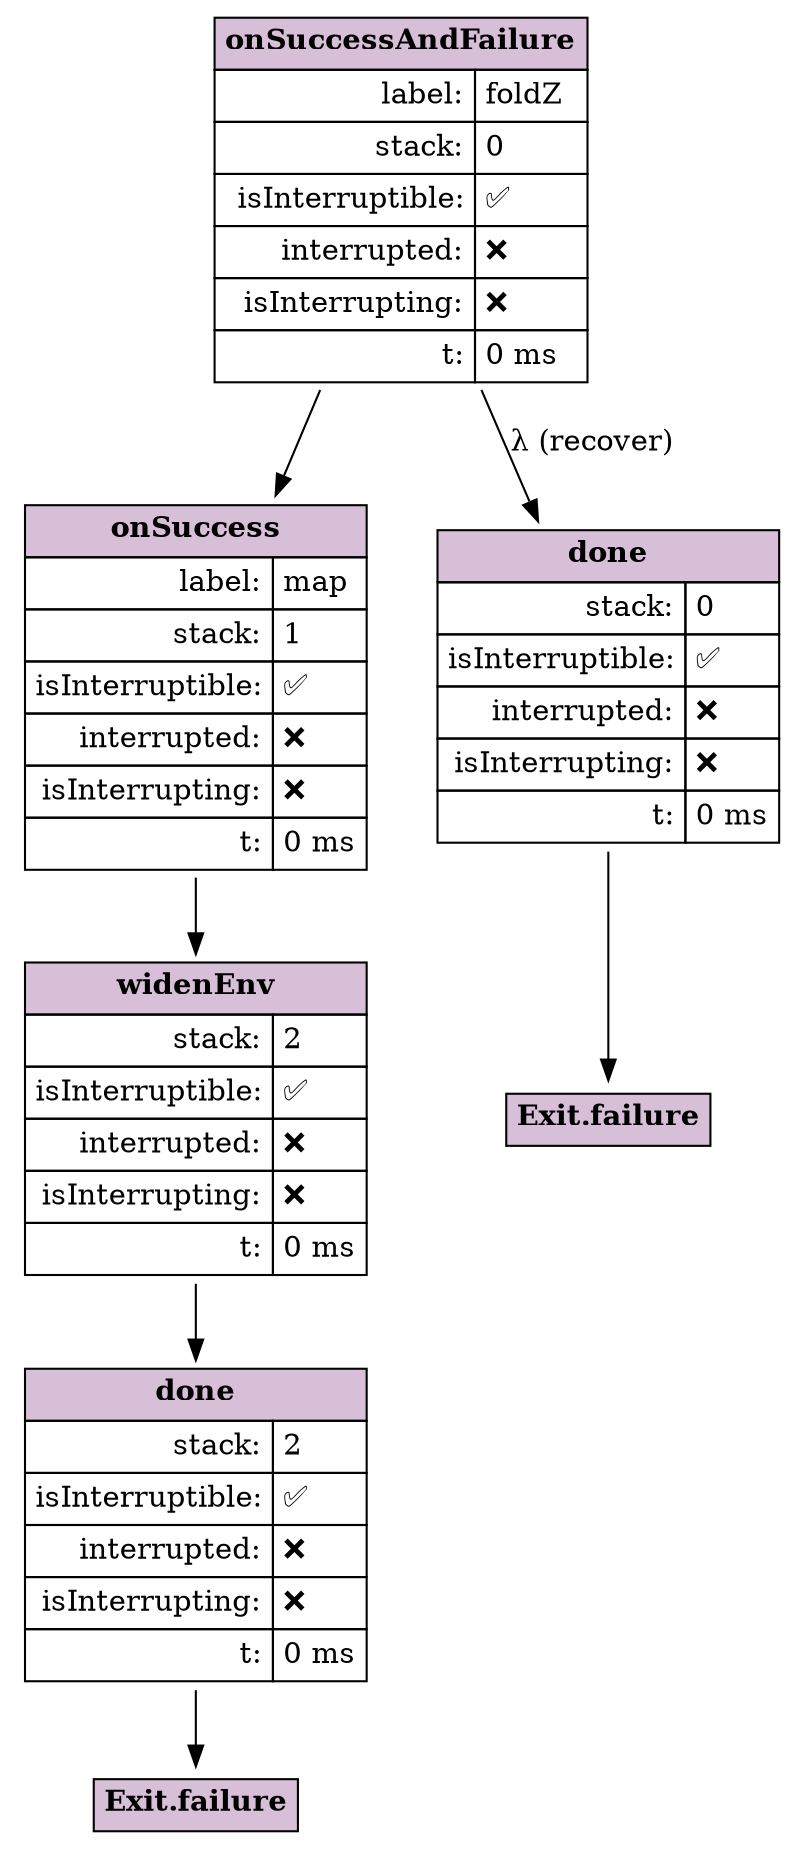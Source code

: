 digraph D {  node [shape=box]
"-main-18811-138274324640000" [shape=none, label=<<table CELLPADDING="4" BORDER="0" CELLBORDER="1" CELLSPACING="0"><tr><td BGCOLOR="thistle" colspan='2'><b>onSuccessAndFailure</b></td></tr><tr><td align='right'>label:</td><td align='left'>foldZ</td></tr><tr><td align='right'>stack:</td><td align='left'>0</td></tr><tr><td align='right'>isInterruptible:</td><td align='left'>✅</td></tr><tr><td align='right'>interrupted:</td><td align='left'>❌</td></tr><tr><td align='right'>isInterrupting:</td><td align='left'>❌</td></tr><tr><td align='right'>t:</td><td align='left'>0 ms</td></tr></table>> ]
  "-main-18811-138274324640000" -> "-main-18811-138274324709916" 
"-main-18811-138274324709916" [shape=none, label=<<table CELLPADDING="4" BORDER="0" CELLBORDER="1" CELLSPACING="0"><tr><td BGCOLOR="thistle" colspan='2'><b>onSuccess</b></td></tr><tr><td align='right'>label:</td><td align='left'>map</td></tr><tr><td align='right'>stack:</td><td align='left'>1</td></tr><tr><td align='right'>isInterruptible:</td><td align='left'>✅</td></tr><tr><td align='right'>interrupted:</td><td align='left'>❌</td></tr><tr><td align='right'>isInterrupting:</td><td align='left'>❌</td></tr><tr><td align='right'>t:</td><td align='left'>0 ms</td></tr></table>> ]
  "-main-18811-138274324709916" -> "-main-18811-138274324737375" 
"-main-18811-138274324737375" [shape=none, label=<<table CELLPADDING="4" BORDER="0" CELLBORDER="1" CELLSPACING="0"><tr><td BGCOLOR="thistle" colspan='2'><b>widenEnv</b></td></tr><tr><td align='right'>stack:</td><td align='left'>2</td></tr><tr><td align='right'>isInterruptible:</td><td align='left'>✅</td></tr><tr><td align='right'>interrupted:</td><td align='left'>❌</td></tr><tr><td align='right'>isInterrupting:</td><td align='left'>❌</td></tr><tr><td align='right'>t:</td><td align='left'>0 ms</td></tr></table>> ]
  "-main-18811-138274324737375" -> "-main-18811-138274324757625" 
"-main-18811-138274324757625" [shape=none, label=<<table CELLPADDING="4" BORDER="0" CELLBORDER="1" CELLSPACING="0"><tr><td BGCOLOR="thistle" colspan='2'><b>done</b></td></tr><tr><td align='right'>stack:</td><td align='left'>2</td></tr><tr><td align='right'>isInterruptible:</td><td align='left'>✅</td></tr><tr><td align='right'>interrupted:</td><td align='left'>❌</td></tr><tr><td align='right'>isInterrupting:</td><td align='left'>❌</td></tr><tr><td align='right'>t:</td><td align='left'>0 ms</td></tr></table>> ]
"-main-18811-138274324774041" [shape=none, label=<<table CELLPADDING="4" BORDER="0" CELLBORDER="1" CELLSPACING="0"><tr><td BGCOLOR="thistle" colspan='2'><b>Exit.failure</b></td></tr></table>> ]
  "-main-18811-138274324757625" -> "-main-18811-138274324774041" 
  "-main-18811-138274324640000" -> "-main-18811-138274324792916" [label = "λ (recover)"]
"-main-18811-138274324792916" [shape=none, label=<<table CELLPADDING="4" BORDER="0" CELLBORDER="1" CELLSPACING="0"><tr><td BGCOLOR="thistle" colspan='2'><b>done</b></td></tr><tr><td align='right'>stack:</td><td align='left'>0</td></tr><tr><td align='right'>isInterruptible:</td><td align='left'>✅</td></tr><tr><td align='right'>interrupted:</td><td align='left'>❌</td></tr><tr><td align='right'>isInterrupting:</td><td align='left'>❌</td></tr><tr><td align='right'>t:</td><td align='left'>0 ms</td></tr></table>> ]
"-main-18811-138274324805708" [shape=none, label=<<table CELLPADDING="4" BORDER="0" CELLBORDER="1" CELLSPACING="0"><tr><td BGCOLOR="thistle" colspan='2'><b>Exit.failure</b></td></tr></table>> ]
  "-main-18811-138274324792916" -> "-main-18811-138274324805708" 
}
